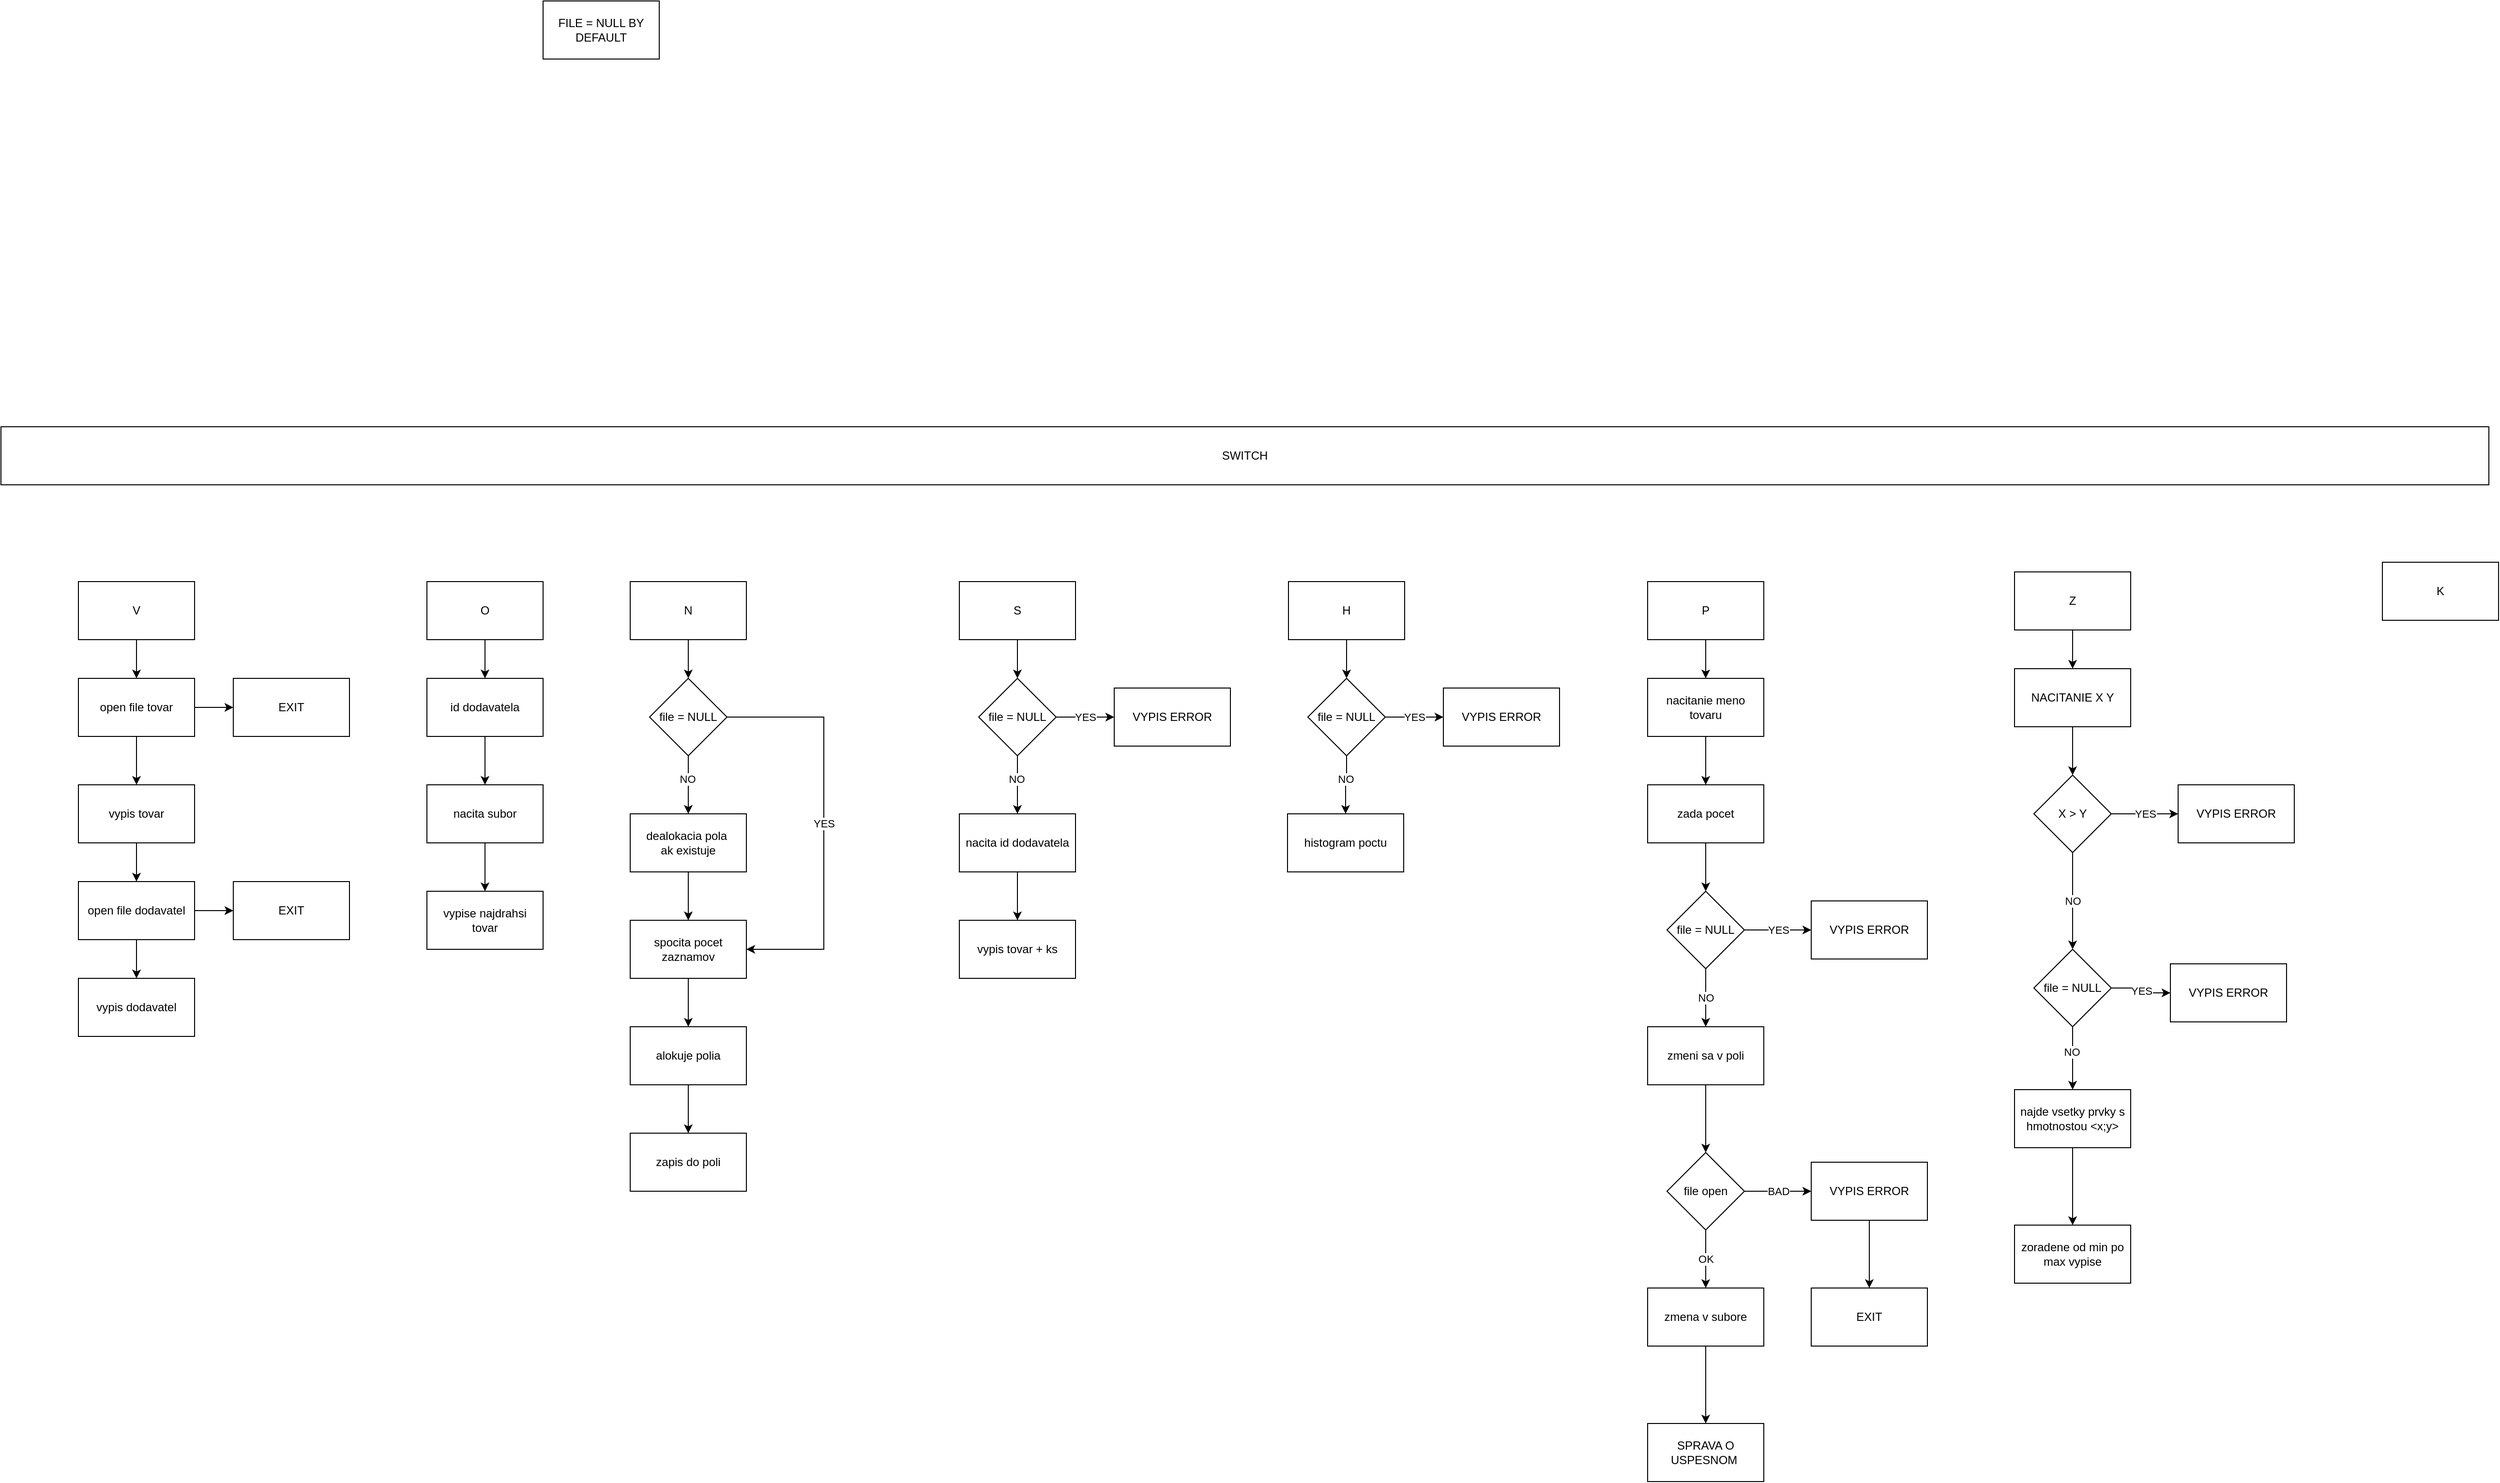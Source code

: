 <mxfile version="14.1.8" type="device"><diagram id="znfg2R8kvjM9b8SxVTE5" name="Page-1"><mxGraphModel dx="1463" dy="2028" grid="1" gridSize="10" guides="1" tooltips="1" connect="1" arrows="1" fold="1" page="1" pageScale="1" pageWidth="827" pageHeight="1169" math="0" shadow="0"><root><mxCell id="0"/><mxCell id="1" parent="0"/><mxCell id="vewjh9-2i8iWjVVSeq9X-3" value="" style="edgeStyle=orthogonalEdgeStyle;rounded=0;orthogonalLoop=1;jettySize=auto;html=1;" edge="1" parent="1" source="vewjh9-2i8iWjVVSeq9X-1" target="vewjh9-2i8iWjVVSeq9X-2"><mxGeometry relative="1" as="geometry"/></mxCell><mxCell id="vewjh9-2i8iWjVVSeq9X-1" value="V" style="rounded=0;whiteSpace=wrap;html=1;" vertex="1" parent="1"><mxGeometry x="90" y="200" width="120" height="60" as="geometry"/></mxCell><mxCell id="vewjh9-2i8iWjVVSeq9X-9" value="" style="edgeStyle=orthogonalEdgeStyle;rounded=0;orthogonalLoop=1;jettySize=auto;html=1;" edge="1" parent="1" source="vewjh9-2i8iWjVVSeq9X-2" target="vewjh9-2i8iWjVVSeq9X-8"><mxGeometry relative="1" as="geometry"/></mxCell><mxCell id="vewjh9-2i8iWjVVSeq9X-11" value="" style="edgeStyle=orthogonalEdgeStyle;rounded=0;orthogonalLoop=1;jettySize=auto;html=1;" edge="1" parent="1" source="vewjh9-2i8iWjVVSeq9X-2" target="vewjh9-2i8iWjVVSeq9X-10"><mxGeometry relative="1" as="geometry"/></mxCell><mxCell id="vewjh9-2i8iWjVVSeq9X-2" value="open file tovar" style="rounded=0;whiteSpace=wrap;html=1;" vertex="1" parent="1"><mxGeometry x="90" y="300" width="120" height="60" as="geometry"/></mxCell><mxCell id="vewjh9-2i8iWjVVSeq9X-13" value="" style="edgeStyle=orthogonalEdgeStyle;rounded=0;orthogonalLoop=1;jettySize=auto;html=1;" edge="1" parent="1" source="vewjh9-2i8iWjVVSeq9X-8" target="vewjh9-2i8iWjVVSeq9X-12"><mxGeometry relative="1" as="geometry"/></mxCell><mxCell id="vewjh9-2i8iWjVVSeq9X-8" value="vypis tovar" style="whiteSpace=wrap;html=1;rounded=0;" vertex="1" parent="1"><mxGeometry x="90" y="410" width="120" height="60" as="geometry"/></mxCell><mxCell id="vewjh9-2i8iWjVVSeq9X-10" value="EXIT" style="rounded=0;whiteSpace=wrap;html=1;" vertex="1" parent="1"><mxGeometry x="250" y="300" width="120" height="60" as="geometry"/></mxCell><mxCell id="vewjh9-2i8iWjVVSeq9X-15" value="" style="edgeStyle=orthogonalEdgeStyle;rounded=0;orthogonalLoop=1;jettySize=auto;html=1;" edge="1" parent="1" source="vewjh9-2i8iWjVVSeq9X-12" target="vewjh9-2i8iWjVVSeq9X-14"><mxGeometry relative="1" as="geometry"/></mxCell><mxCell id="vewjh9-2i8iWjVVSeq9X-17" value="" style="edgeStyle=orthogonalEdgeStyle;rounded=0;orthogonalLoop=1;jettySize=auto;html=1;" edge="1" parent="1" source="vewjh9-2i8iWjVVSeq9X-12" target="vewjh9-2i8iWjVVSeq9X-16"><mxGeometry relative="1" as="geometry"/></mxCell><mxCell id="vewjh9-2i8iWjVVSeq9X-12" value="open file dodavatel" style="whiteSpace=wrap;html=1;rounded=0;" vertex="1" parent="1"><mxGeometry x="90" y="510" width="120" height="60" as="geometry"/></mxCell><mxCell id="vewjh9-2i8iWjVVSeq9X-14" value="EXIT" style="whiteSpace=wrap;html=1;rounded=0;" vertex="1" parent="1"><mxGeometry x="250" y="510" width="120" height="60" as="geometry"/></mxCell><mxCell id="vewjh9-2i8iWjVVSeq9X-16" value="vypis dodavatel" style="whiteSpace=wrap;html=1;rounded=0;" vertex="1" parent="1"><mxGeometry x="90" y="610" width="120" height="60" as="geometry"/></mxCell><mxCell id="vewjh9-2i8iWjVVSeq9X-20" value="" style="edgeStyle=orthogonalEdgeStyle;rounded=0;orthogonalLoop=1;jettySize=auto;html=1;" edge="1" parent="1" source="vewjh9-2i8iWjVVSeq9X-18" target="vewjh9-2i8iWjVVSeq9X-19"><mxGeometry relative="1" as="geometry"/></mxCell><mxCell id="vewjh9-2i8iWjVVSeq9X-18" value="O" style="rounded=0;whiteSpace=wrap;html=1;" vertex="1" parent="1"><mxGeometry x="450" y="200" width="120" height="60" as="geometry"/></mxCell><mxCell id="vewjh9-2i8iWjVVSeq9X-22" value="" style="edgeStyle=orthogonalEdgeStyle;rounded=0;orthogonalLoop=1;jettySize=auto;html=1;" edge="1" parent="1" source="vewjh9-2i8iWjVVSeq9X-19" target="vewjh9-2i8iWjVVSeq9X-21"><mxGeometry relative="1" as="geometry"/></mxCell><mxCell id="vewjh9-2i8iWjVVSeq9X-19" value="id dodavatela" style="rounded=0;whiteSpace=wrap;html=1;" vertex="1" parent="1"><mxGeometry x="450" y="300" width="120" height="60" as="geometry"/></mxCell><mxCell id="vewjh9-2i8iWjVVSeq9X-24" value="" style="edgeStyle=orthogonalEdgeStyle;rounded=0;orthogonalLoop=1;jettySize=auto;html=1;" edge="1" parent="1" source="vewjh9-2i8iWjVVSeq9X-21" target="vewjh9-2i8iWjVVSeq9X-23"><mxGeometry relative="1" as="geometry"/></mxCell><mxCell id="vewjh9-2i8iWjVVSeq9X-21" value="nacita subor" style="whiteSpace=wrap;html=1;rounded=0;" vertex="1" parent="1"><mxGeometry x="450" y="410" width="120" height="60" as="geometry"/></mxCell><mxCell id="vewjh9-2i8iWjVVSeq9X-23" value="vypise najdrahsi&lt;br&gt;tovar" style="whiteSpace=wrap;html=1;rounded=0;" vertex="1" parent="1"><mxGeometry x="450" y="520" width="120" height="60" as="geometry"/></mxCell><mxCell id="vewjh9-2i8iWjVVSeq9X-41" value="" style="edgeStyle=orthogonalEdgeStyle;rounded=0;orthogonalLoop=1;jettySize=auto;html=1;" edge="1" parent="1" source="vewjh9-2i8iWjVVSeq9X-26" target="vewjh9-2i8iWjVVSeq9X-40"><mxGeometry relative="1" as="geometry"/></mxCell><mxCell id="vewjh9-2i8iWjVVSeq9X-26" value="N" style="rounded=0;whiteSpace=wrap;html=1;" vertex="1" parent="1"><mxGeometry x="660" y="200" width="120" height="60" as="geometry"/></mxCell><mxCell id="vewjh9-2i8iWjVVSeq9X-27" value="" style="edgeStyle=orthogonalEdgeStyle;rounded=0;orthogonalLoop=1;jettySize=auto;html=1;" edge="1" parent="1" source="vewjh9-2i8iWjVVSeq9X-28" target="vewjh9-2i8iWjVVSeq9X-30"><mxGeometry relative="1" as="geometry"/></mxCell><mxCell id="vewjh9-2i8iWjVVSeq9X-28" value="dealokacia pola&amp;nbsp;&lt;br&gt;ak existuje" style="rounded=0;whiteSpace=wrap;html=1;" vertex="1" parent="1"><mxGeometry x="660" y="440" width="120" height="60" as="geometry"/></mxCell><mxCell id="vewjh9-2i8iWjVVSeq9X-29" value="" style="edgeStyle=orthogonalEdgeStyle;rounded=0;orthogonalLoop=1;jettySize=auto;html=1;" edge="1" parent="1" source="vewjh9-2i8iWjVVSeq9X-30" target="vewjh9-2i8iWjVVSeq9X-31"><mxGeometry relative="1" as="geometry"/></mxCell><mxCell id="vewjh9-2i8iWjVVSeq9X-30" value="spocita pocet zaznamov" style="whiteSpace=wrap;html=1;rounded=0;" vertex="1" parent="1"><mxGeometry x="660" y="550" width="120" height="60" as="geometry"/></mxCell><mxCell id="vewjh9-2i8iWjVVSeq9X-35" value="" style="edgeStyle=orthogonalEdgeStyle;rounded=0;orthogonalLoop=1;jettySize=auto;html=1;" edge="1" parent="1" source="vewjh9-2i8iWjVVSeq9X-31" target="vewjh9-2i8iWjVVSeq9X-34"><mxGeometry relative="1" as="geometry"/></mxCell><mxCell id="vewjh9-2i8iWjVVSeq9X-31" value="alokuje polia" style="whiteSpace=wrap;html=1;rounded=0;" vertex="1" parent="1"><mxGeometry x="660" y="660" width="120" height="60" as="geometry"/></mxCell><mxCell id="vewjh9-2i8iWjVVSeq9X-34" value="zapis do poli" style="whiteSpace=wrap;html=1;rounded=0;" vertex="1" parent="1"><mxGeometry x="660" y="770" width="120" height="60" as="geometry"/></mxCell><mxCell id="vewjh9-2i8iWjVVSeq9X-43" value="YES" style="edgeStyle=orthogonalEdgeStyle;rounded=0;orthogonalLoop=1;jettySize=auto;html=1;entryX=1;entryY=0.5;entryDx=0;entryDy=0;" edge="1" parent="1" source="vewjh9-2i8iWjVVSeq9X-40" target="vewjh9-2i8iWjVVSeq9X-30"><mxGeometry relative="1" as="geometry"><mxPoint x="820" y="340" as="targetPoint"/><Array as="points"><mxPoint x="860" y="340"/><mxPoint x="860" y="580"/></Array></mxGeometry></mxCell><mxCell id="vewjh9-2i8iWjVVSeq9X-44" style="edgeStyle=orthogonalEdgeStyle;rounded=0;orthogonalLoop=1;jettySize=auto;html=1;entryX=0.5;entryY=0;entryDx=0;entryDy=0;" edge="1" parent="1" source="vewjh9-2i8iWjVVSeq9X-40" target="vewjh9-2i8iWjVVSeq9X-28"><mxGeometry relative="1" as="geometry"/></mxCell><mxCell id="vewjh9-2i8iWjVVSeq9X-45" value="NO" style="edgeLabel;html=1;align=center;verticalAlign=middle;resizable=0;points=[];" vertex="1" connectable="0" parent="vewjh9-2i8iWjVVSeq9X-44"><mxGeometry x="-0.223" y="-1" relative="1" as="geometry"><mxPoint as="offset"/></mxGeometry></mxCell><mxCell id="vewjh9-2i8iWjVVSeq9X-40" value="file = NULL" style="rhombus;whiteSpace=wrap;html=1;rounded=0;" vertex="1" parent="1"><mxGeometry x="680" y="300" width="80" height="80" as="geometry"/></mxCell><mxCell id="vewjh9-2i8iWjVVSeq9X-46" value="SWITCH" style="rounded=0;whiteSpace=wrap;html=1;" vertex="1" parent="1"><mxGeometry x="10" y="40" width="2570" height="60" as="geometry"/></mxCell><mxCell id="vewjh9-2i8iWjVVSeq9X-49" value="FILE = NULL BY DEFAULT" style="rounded=0;whiteSpace=wrap;html=1;" vertex="1" parent="1"><mxGeometry x="570" y="-400" width="120" height="60" as="geometry"/></mxCell><mxCell id="vewjh9-2i8iWjVVSeq9X-51" value="" style="edgeStyle=orthogonalEdgeStyle;rounded=0;orthogonalLoop=1;jettySize=auto;html=1;" edge="1" parent="1" source="vewjh9-2i8iWjVVSeq9X-52" target="vewjh9-2i8iWjVVSeq9X-57"><mxGeometry relative="1" as="geometry"/></mxCell><mxCell id="vewjh9-2i8iWjVVSeq9X-52" value="S" style="rounded=0;whiteSpace=wrap;html=1;" vertex="1" parent="1"><mxGeometry x="1000" y="200" width="120" height="60" as="geometry"/></mxCell><mxCell id="vewjh9-2i8iWjVVSeq9X-60" value="" style="edgeStyle=orthogonalEdgeStyle;rounded=0;orthogonalLoop=1;jettySize=auto;html=1;" edge="1" parent="1" source="vewjh9-2i8iWjVVSeq9X-53" target="vewjh9-2i8iWjVVSeq9X-59"><mxGeometry relative="1" as="geometry"/></mxCell><mxCell id="vewjh9-2i8iWjVVSeq9X-53" value="nacita id dodavatela" style="rounded=0;whiteSpace=wrap;html=1;" vertex="1" parent="1"><mxGeometry x="1000" y="440" width="120" height="60" as="geometry"/></mxCell><mxCell id="vewjh9-2i8iWjVVSeq9X-54" value="YES" style="edgeStyle=orthogonalEdgeStyle;rounded=0;orthogonalLoop=1;jettySize=auto;html=1;" edge="1" parent="1" source="vewjh9-2i8iWjVVSeq9X-57" target="vewjh9-2i8iWjVVSeq9X-58"><mxGeometry relative="1" as="geometry"/></mxCell><mxCell id="vewjh9-2i8iWjVVSeq9X-55" style="edgeStyle=orthogonalEdgeStyle;rounded=0;orthogonalLoop=1;jettySize=auto;html=1;entryX=0.5;entryY=0;entryDx=0;entryDy=0;" edge="1" parent="1" source="vewjh9-2i8iWjVVSeq9X-57" target="vewjh9-2i8iWjVVSeq9X-53"><mxGeometry relative="1" as="geometry"/></mxCell><mxCell id="vewjh9-2i8iWjVVSeq9X-56" value="NO" style="edgeLabel;html=1;align=center;verticalAlign=middle;resizable=0;points=[];" vertex="1" connectable="0" parent="vewjh9-2i8iWjVVSeq9X-55"><mxGeometry x="-0.223" y="-1" relative="1" as="geometry"><mxPoint as="offset"/></mxGeometry></mxCell><mxCell id="vewjh9-2i8iWjVVSeq9X-57" value="file = NULL" style="rhombus;whiteSpace=wrap;html=1;rounded=0;" vertex="1" parent="1"><mxGeometry x="1020" y="300" width="80" height="80" as="geometry"/></mxCell><mxCell id="vewjh9-2i8iWjVVSeq9X-58" value="VYPIS ERROR" style="whiteSpace=wrap;html=1;rounded=0;" vertex="1" parent="1"><mxGeometry x="1160" y="310" width="120" height="60" as="geometry"/></mxCell><mxCell id="vewjh9-2i8iWjVVSeq9X-59" value="vypis tovar + ks" style="rounded=0;whiteSpace=wrap;html=1;" vertex="1" parent="1"><mxGeometry x="1000" y="550" width="120" height="60" as="geometry"/></mxCell><mxCell id="vewjh9-2i8iWjVVSeq9X-61" value="" style="edgeStyle=orthogonalEdgeStyle;rounded=0;orthogonalLoop=1;jettySize=auto;html=1;" edge="1" parent="1" source="vewjh9-2i8iWjVVSeq9X-62" target="vewjh9-2i8iWjVVSeq9X-68"><mxGeometry relative="1" as="geometry"/></mxCell><mxCell id="vewjh9-2i8iWjVVSeq9X-62" value="H" style="rounded=0;whiteSpace=wrap;html=1;" vertex="1" parent="1"><mxGeometry x="1340" y="200" width="120" height="60" as="geometry"/></mxCell><mxCell id="vewjh9-2i8iWjVVSeq9X-64" value="histogram poctu" style="rounded=0;whiteSpace=wrap;html=1;" vertex="1" parent="1"><mxGeometry x="1339" y="440" width="120" height="60" as="geometry"/></mxCell><mxCell id="vewjh9-2i8iWjVVSeq9X-65" value="YES" style="edgeStyle=orthogonalEdgeStyle;rounded=0;orthogonalLoop=1;jettySize=auto;html=1;" edge="1" parent="1" source="vewjh9-2i8iWjVVSeq9X-68" target="vewjh9-2i8iWjVVSeq9X-69"><mxGeometry relative="1" as="geometry"/></mxCell><mxCell id="vewjh9-2i8iWjVVSeq9X-66" style="edgeStyle=orthogonalEdgeStyle;rounded=0;orthogonalLoop=1;jettySize=auto;html=1;entryX=0.5;entryY=0;entryDx=0;entryDy=0;" edge="1" parent="1" source="vewjh9-2i8iWjVVSeq9X-68" target="vewjh9-2i8iWjVVSeq9X-64"><mxGeometry relative="1" as="geometry"/></mxCell><mxCell id="vewjh9-2i8iWjVVSeq9X-67" value="NO" style="edgeLabel;html=1;align=center;verticalAlign=middle;resizable=0;points=[];" vertex="1" connectable="0" parent="vewjh9-2i8iWjVVSeq9X-66"><mxGeometry x="-0.223" y="-1" relative="1" as="geometry"><mxPoint as="offset"/></mxGeometry></mxCell><mxCell id="vewjh9-2i8iWjVVSeq9X-68" value="file = NULL" style="rhombus;whiteSpace=wrap;html=1;rounded=0;" vertex="1" parent="1"><mxGeometry x="1360" y="300" width="80" height="80" as="geometry"/></mxCell><mxCell id="vewjh9-2i8iWjVVSeq9X-69" value="VYPIS ERROR" style="whiteSpace=wrap;html=1;rounded=0;" vertex="1" parent="1"><mxGeometry x="1500" y="310" width="120" height="60" as="geometry"/></mxCell><mxCell id="vewjh9-2i8iWjVVSeq9X-80" value="" style="edgeStyle=orthogonalEdgeStyle;rounded=0;orthogonalLoop=1;jettySize=auto;html=1;" edge="1" parent="1" source="vewjh9-2i8iWjVVSeq9X-72" target="vewjh9-2i8iWjVVSeq9X-79"><mxGeometry relative="1" as="geometry"/></mxCell><mxCell id="vewjh9-2i8iWjVVSeq9X-72" value="P" style="rounded=0;whiteSpace=wrap;html=1;" vertex="1" parent="1"><mxGeometry x="1711" y="200" width="120" height="60" as="geometry"/></mxCell><mxCell id="vewjh9-2i8iWjVVSeq9X-74" value="YES" style="edgeStyle=orthogonalEdgeStyle;rounded=0;orthogonalLoop=1;jettySize=auto;html=1;" edge="1" parent="1" source="vewjh9-2i8iWjVVSeq9X-77" target="vewjh9-2i8iWjVVSeq9X-78"><mxGeometry relative="1" as="geometry"/></mxCell><mxCell id="vewjh9-2i8iWjVVSeq9X-85" value="NO" style="edgeStyle=orthogonalEdgeStyle;rounded=0;orthogonalLoop=1;jettySize=auto;html=1;" edge="1" parent="1" source="vewjh9-2i8iWjVVSeq9X-77" target="vewjh9-2i8iWjVVSeq9X-84"><mxGeometry relative="1" as="geometry"/></mxCell><mxCell id="vewjh9-2i8iWjVVSeq9X-77" value="file = NULL" style="rhombus;whiteSpace=wrap;html=1;rounded=0;" vertex="1" parent="1"><mxGeometry x="1731" y="520" width="80" height="80" as="geometry"/></mxCell><mxCell id="vewjh9-2i8iWjVVSeq9X-78" value="VYPIS ERROR" style="whiteSpace=wrap;html=1;rounded=0;" vertex="1" parent="1"><mxGeometry x="1880" y="530" width="120" height="60" as="geometry"/></mxCell><mxCell id="vewjh9-2i8iWjVVSeq9X-82" value="" style="edgeStyle=orthogonalEdgeStyle;rounded=0;orthogonalLoop=1;jettySize=auto;html=1;" edge="1" parent="1" source="vewjh9-2i8iWjVVSeq9X-79" target="vewjh9-2i8iWjVVSeq9X-81"><mxGeometry relative="1" as="geometry"/></mxCell><mxCell id="vewjh9-2i8iWjVVSeq9X-79" value="nacitanie meno tovaru" style="rounded=0;whiteSpace=wrap;html=1;" vertex="1" parent="1"><mxGeometry x="1711" y="300" width="120" height="60" as="geometry"/></mxCell><mxCell id="vewjh9-2i8iWjVVSeq9X-83" style="edgeStyle=orthogonalEdgeStyle;rounded=0;orthogonalLoop=1;jettySize=auto;html=1;entryX=0.5;entryY=0;entryDx=0;entryDy=0;" edge="1" parent="1" source="vewjh9-2i8iWjVVSeq9X-81" target="vewjh9-2i8iWjVVSeq9X-77"><mxGeometry relative="1" as="geometry"/></mxCell><mxCell id="vewjh9-2i8iWjVVSeq9X-81" value="zada pocet" style="rounded=0;whiteSpace=wrap;html=1;" vertex="1" parent="1"><mxGeometry x="1711" y="410" width="120" height="60" as="geometry"/></mxCell><mxCell id="vewjh9-2i8iWjVVSeq9X-91" style="edgeStyle=orthogonalEdgeStyle;rounded=0;orthogonalLoop=1;jettySize=auto;html=1;entryX=0.5;entryY=0;entryDx=0;entryDy=0;" edge="1" parent="1" source="vewjh9-2i8iWjVVSeq9X-84" target="vewjh9-2i8iWjVVSeq9X-88"><mxGeometry relative="1" as="geometry"/></mxCell><mxCell id="vewjh9-2i8iWjVVSeq9X-84" value="zmeni sa v poli" style="whiteSpace=wrap;html=1;rounded=0;" vertex="1" parent="1"><mxGeometry x="1711" y="660" width="120" height="60" as="geometry"/></mxCell><mxCell id="vewjh9-2i8iWjVVSeq9X-86" value="BAD" style="edgeStyle=orthogonalEdgeStyle;rounded=0;orthogonalLoop=1;jettySize=auto;html=1;" edge="1" parent="1" source="vewjh9-2i8iWjVVSeq9X-88" target="vewjh9-2i8iWjVVSeq9X-89"><mxGeometry relative="1" as="geometry"/></mxCell><mxCell id="vewjh9-2i8iWjVVSeq9X-87" value="OK" style="edgeStyle=orthogonalEdgeStyle;rounded=0;orthogonalLoop=1;jettySize=auto;html=1;" edge="1" parent="1" source="vewjh9-2i8iWjVVSeq9X-88" target="vewjh9-2i8iWjVVSeq9X-90"><mxGeometry relative="1" as="geometry"/></mxCell><mxCell id="vewjh9-2i8iWjVVSeq9X-88" value="file open" style="rhombus;whiteSpace=wrap;html=1;rounded=0;" vertex="1" parent="1"><mxGeometry x="1731" y="790" width="80" height="80" as="geometry"/></mxCell><mxCell id="vewjh9-2i8iWjVVSeq9X-93" value="" style="edgeStyle=orthogonalEdgeStyle;rounded=0;orthogonalLoop=1;jettySize=auto;html=1;" edge="1" parent="1" source="vewjh9-2i8iWjVVSeq9X-89" target="vewjh9-2i8iWjVVSeq9X-92"><mxGeometry relative="1" as="geometry"/></mxCell><mxCell id="vewjh9-2i8iWjVVSeq9X-89" value="VYPIS ERROR" style="whiteSpace=wrap;html=1;rounded=0;" vertex="1" parent="1"><mxGeometry x="1880" y="800" width="120" height="60" as="geometry"/></mxCell><mxCell id="vewjh9-2i8iWjVVSeq9X-97" value="" style="edgeStyle=orthogonalEdgeStyle;rounded=0;orthogonalLoop=1;jettySize=auto;html=1;" edge="1" parent="1" source="vewjh9-2i8iWjVVSeq9X-90" target="vewjh9-2i8iWjVVSeq9X-96"><mxGeometry relative="1" as="geometry"/></mxCell><mxCell id="vewjh9-2i8iWjVVSeq9X-90" value="zmena v subore" style="whiteSpace=wrap;html=1;rounded=0;" vertex="1" parent="1"><mxGeometry x="1711" y="930" width="120" height="60" as="geometry"/></mxCell><mxCell id="vewjh9-2i8iWjVVSeq9X-92" value="EXIT" style="whiteSpace=wrap;html=1;rounded=0;" vertex="1" parent="1"><mxGeometry x="1880" y="930" width="120" height="60" as="geometry"/></mxCell><mxCell id="vewjh9-2i8iWjVVSeq9X-96" value="SPRAVA O USPESNOM&amp;nbsp;" style="whiteSpace=wrap;html=1;rounded=0;" vertex="1" parent="1"><mxGeometry x="1711" y="1070" width="120" height="60" as="geometry"/></mxCell><mxCell id="vewjh9-2i8iWjVVSeq9X-98" value="" style="edgeStyle=orthogonalEdgeStyle;rounded=0;orthogonalLoop=1;jettySize=auto;html=1;" edge="1" parent="1" source="vewjh9-2i8iWjVVSeq9X-99" target="vewjh9-2i8iWjVVSeq9X-105"><mxGeometry relative="1" as="geometry"/></mxCell><mxCell id="vewjh9-2i8iWjVVSeq9X-99" value="Z" style="rounded=0;whiteSpace=wrap;html=1;" vertex="1" parent="1"><mxGeometry x="2090" y="190" width="120" height="60" as="geometry"/></mxCell><mxCell id="vewjh9-2i8iWjVVSeq9X-100" value="YES" style="edgeStyle=orthogonalEdgeStyle;rounded=0;orthogonalLoop=1;jettySize=auto;html=1;" edge="1" parent="1" source="vewjh9-2i8iWjVVSeq9X-102" target="vewjh9-2i8iWjVVSeq9X-103"><mxGeometry relative="1" as="geometry"/></mxCell><mxCell id="vewjh9-2i8iWjVVSeq9X-101" value="NO" style="edgeStyle=orthogonalEdgeStyle;rounded=0;orthogonalLoop=1;jettySize=auto;html=1;entryX=0.5;entryY=0;entryDx=0;entryDy=0;" edge="1" parent="1" source="vewjh9-2i8iWjVVSeq9X-102" target="vewjh9-2i8iWjVVSeq9X-131"><mxGeometry relative="1" as="geometry"><mxPoint x="2150" y="540" as="targetPoint"/><Array as="points"/></mxGeometry></mxCell><mxCell id="vewjh9-2i8iWjVVSeq9X-102" value="X &amp;gt; Y" style="rhombus;whiteSpace=wrap;html=1;rounded=0;" vertex="1" parent="1"><mxGeometry x="2110" y="400" width="80" height="80" as="geometry"/></mxCell><mxCell id="vewjh9-2i8iWjVVSeq9X-103" value="VYPIS ERROR" style="whiteSpace=wrap;html=1;rounded=0;" vertex="1" parent="1"><mxGeometry x="2259" y="410" width="120" height="60" as="geometry"/></mxCell><mxCell id="vewjh9-2i8iWjVVSeq9X-120" style="edgeStyle=orthogonalEdgeStyle;rounded=0;orthogonalLoop=1;jettySize=auto;html=1;entryX=0.5;entryY=0;entryDx=0;entryDy=0;" edge="1" parent="1" source="vewjh9-2i8iWjVVSeq9X-105" target="vewjh9-2i8iWjVVSeq9X-102"><mxGeometry relative="1" as="geometry"/></mxCell><mxCell id="vewjh9-2i8iWjVVSeq9X-105" value="NACITANIE X Y" style="rounded=0;whiteSpace=wrap;html=1;" vertex="1" parent="1"><mxGeometry x="2090" y="290" width="120" height="60" as="geometry"/></mxCell><mxCell id="vewjh9-2i8iWjVVSeq9X-134" value="" style="edgeStyle=orthogonalEdgeStyle;rounded=0;orthogonalLoop=1;jettySize=auto;html=1;" edge="1" parent="1" source="vewjh9-2i8iWjVVSeq9X-127" target="vewjh9-2i8iWjVVSeq9X-133"><mxGeometry relative="1" as="geometry"/></mxCell><mxCell id="vewjh9-2i8iWjVVSeq9X-127" value="najde vsetky prvky s hmotnostou &amp;lt;x;y&amp;gt;" style="rounded=0;whiteSpace=wrap;html=1;" vertex="1" parent="1"><mxGeometry x="2090" y="725" width="120" height="60" as="geometry"/></mxCell><mxCell id="vewjh9-2i8iWjVVSeq9X-128" value="YES" style="edgeStyle=orthogonalEdgeStyle;rounded=0;orthogonalLoop=1;jettySize=auto;html=1;" edge="1" parent="1" source="vewjh9-2i8iWjVVSeq9X-131" target="vewjh9-2i8iWjVVSeq9X-132"><mxGeometry relative="1" as="geometry"/></mxCell><mxCell id="vewjh9-2i8iWjVVSeq9X-129" style="edgeStyle=orthogonalEdgeStyle;rounded=0;orthogonalLoop=1;jettySize=auto;html=1;entryX=0.5;entryY=0;entryDx=0;entryDy=0;" edge="1" parent="1" source="vewjh9-2i8iWjVVSeq9X-131" target="vewjh9-2i8iWjVVSeq9X-127"><mxGeometry relative="1" as="geometry"/></mxCell><mxCell id="vewjh9-2i8iWjVVSeq9X-130" value="NO" style="edgeLabel;html=1;align=center;verticalAlign=middle;resizable=0;points=[];" vertex="1" connectable="0" parent="vewjh9-2i8iWjVVSeq9X-129"><mxGeometry x="-0.223" y="-1" relative="1" as="geometry"><mxPoint as="offset"/></mxGeometry></mxCell><mxCell id="vewjh9-2i8iWjVVSeq9X-131" value="file = NULL" style="rhombus;whiteSpace=wrap;html=1;rounded=0;" vertex="1" parent="1"><mxGeometry x="2110" y="580" width="80" height="80" as="geometry"/></mxCell><mxCell id="vewjh9-2i8iWjVVSeq9X-132" value="VYPIS ERROR" style="whiteSpace=wrap;html=1;rounded=0;" vertex="1" parent="1"><mxGeometry x="2251" y="595" width="120" height="60" as="geometry"/></mxCell><mxCell id="vewjh9-2i8iWjVVSeq9X-133" value="zoradene od min po max vypise" style="rounded=0;whiteSpace=wrap;html=1;" vertex="1" parent="1"><mxGeometry x="2090" y="865" width="120" height="60" as="geometry"/></mxCell><mxCell id="vewjh9-2i8iWjVVSeq9X-135" value="K" style="rounded=0;whiteSpace=wrap;html=1;" vertex="1" parent="1"><mxGeometry x="2470" y="180" width="120" height="60" as="geometry"/></mxCell></root></mxGraphModel></diagram></mxfile>